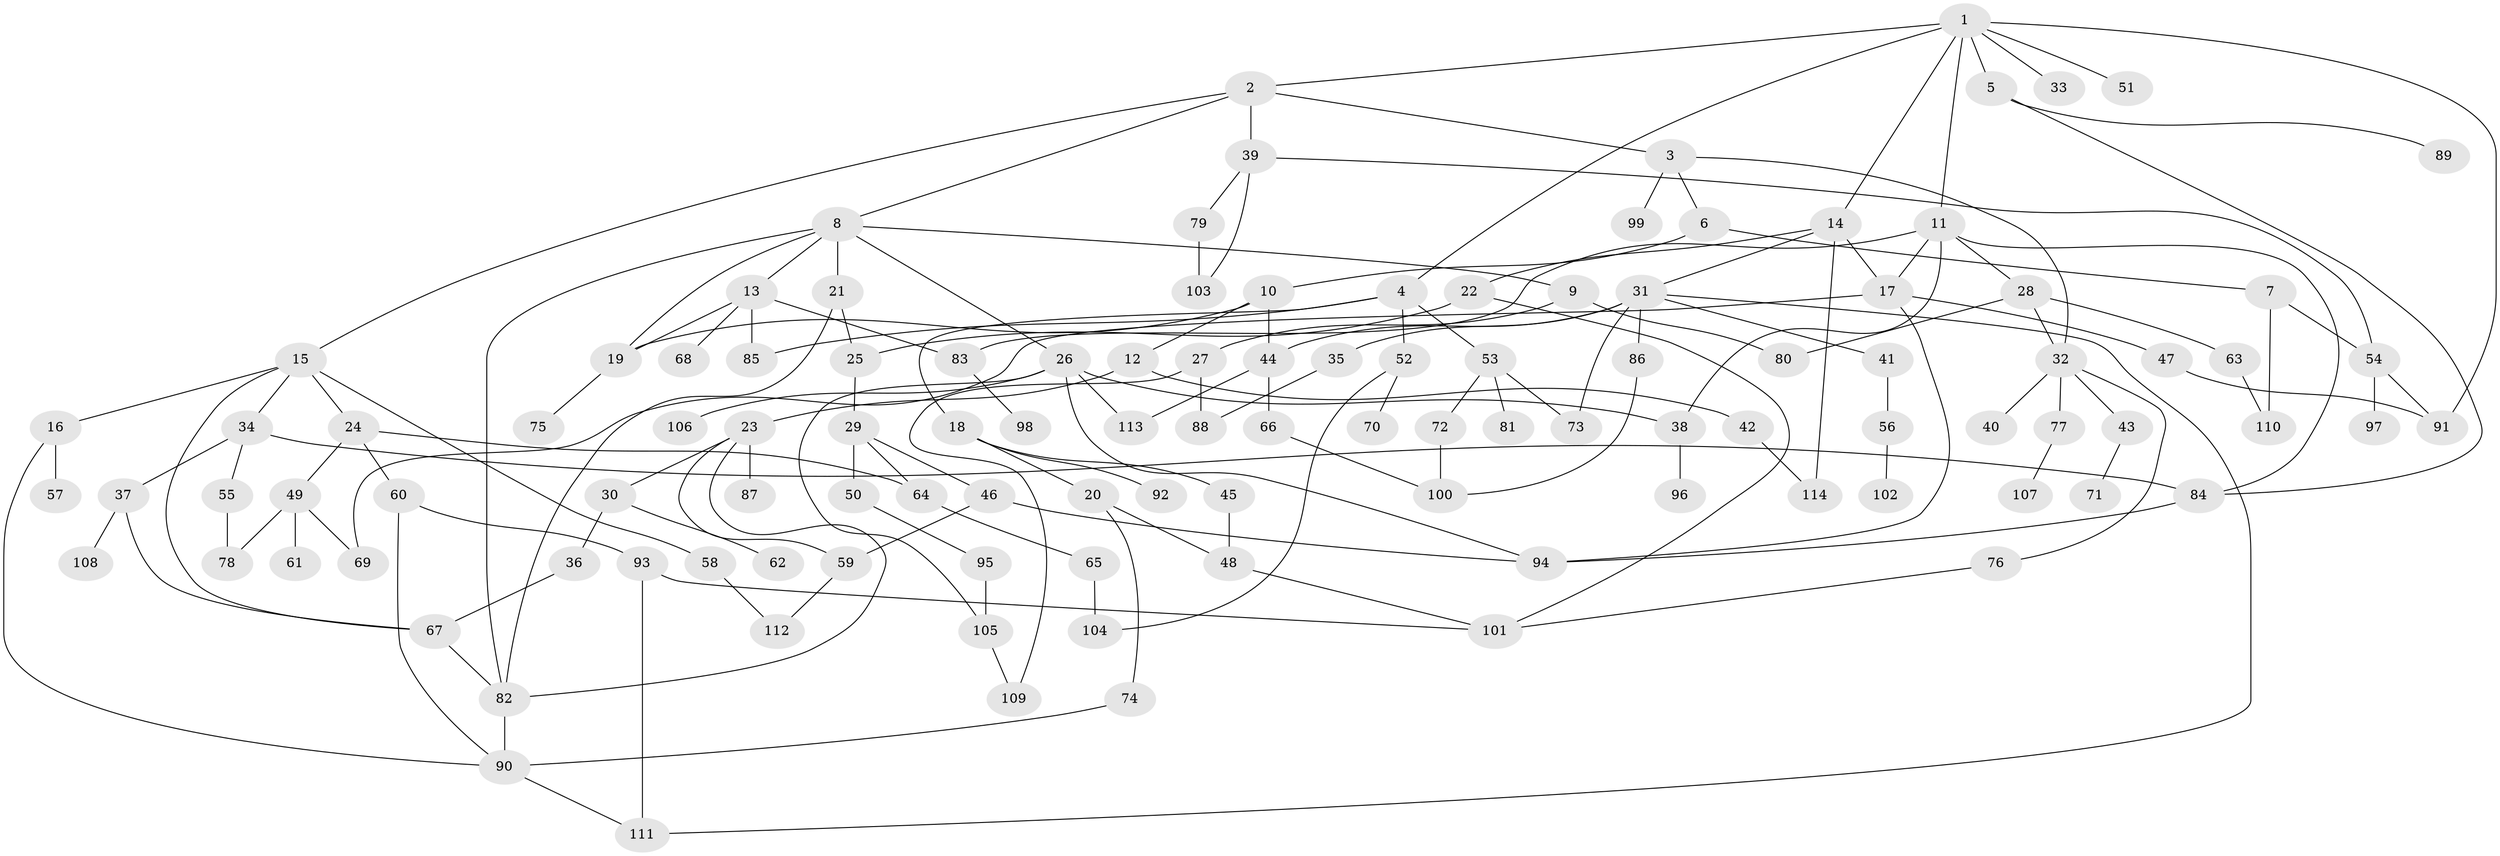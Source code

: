 // Generated by graph-tools (version 1.1) at 2025/10/02/27/25 16:10:55]
// undirected, 114 vertices, 161 edges
graph export_dot {
graph [start="1"]
  node [color=gray90,style=filled];
  1;
  2;
  3;
  4;
  5;
  6;
  7;
  8;
  9;
  10;
  11;
  12;
  13;
  14;
  15;
  16;
  17;
  18;
  19;
  20;
  21;
  22;
  23;
  24;
  25;
  26;
  27;
  28;
  29;
  30;
  31;
  32;
  33;
  34;
  35;
  36;
  37;
  38;
  39;
  40;
  41;
  42;
  43;
  44;
  45;
  46;
  47;
  48;
  49;
  50;
  51;
  52;
  53;
  54;
  55;
  56;
  57;
  58;
  59;
  60;
  61;
  62;
  63;
  64;
  65;
  66;
  67;
  68;
  69;
  70;
  71;
  72;
  73;
  74;
  75;
  76;
  77;
  78;
  79;
  80;
  81;
  82;
  83;
  84;
  85;
  86;
  87;
  88;
  89;
  90;
  91;
  92;
  93;
  94;
  95;
  96;
  97;
  98;
  99;
  100;
  101;
  102;
  103;
  104;
  105;
  106;
  107;
  108;
  109;
  110;
  111;
  112;
  113;
  114;
  1 -- 2;
  1 -- 4;
  1 -- 5;
  1 -- 11;
  1 -- 14;
  1 -- 33;
  1 -- 51;
  1 -- 91;
  2 -- 3;
  2 -- 8;
  2 -- 15;
  2 -- 39;
  3 -- 6;
  3 -- 32;
  3 -- 99;
  4 -- 18;
  4 -- 52;
  4 -- 53;
  4 -- 85;
  5 -- 84;
  5 -- 89;
  6 -- 7;
  6 -- 10;
  7 -- 110;
  7 -- 54;
  8 -- 9;
  8 -- 13;
  8 -- 19;
  8 -- 21;
  8 -- 26;
  8 -- 82;
  9 -- 27;
  9 -- 80;
  10 -- 12;
  10 -- 44;
  10 -- 19;
  11 -- 28;
  11 -- 38;
  11 -- 84;
  11 -- 83;
  11 -- 17;
  12 -- 23;
  12 -- 42;
  13 -- 68;
  13 -- 83;
  13 -- 85;
  13 -- 19;
  14 -- 17;
  14 -- 22;
  14 -- 31;
  14 -- 114;
  15 -- 16;
  15 -- 24;
  15 -- 34;
  15 -- 58;
  15 -- 67;
  16 -- 57;
  16 -- 90;
  17 -- 47;
  17 -- 94;
  17 -- 69;
  18 -- 20;
  18 -- 45;
  18 -- 92;
  19 -- 75;
  20 -- 48;
  20 -- 74;
  21 -- 82;
  21 -- 25;
  22 -- 25;
  22 -- 101;
  23 -- 30;
  23 -- 87;
  23 -- 59;
  23 -- 82;
  24 -- 49;
  24 -- 60;
  24 -- 64;
  25 -- 29;
  26 -- 105;
  26 -- 106;
  26 -- 94;
  26 -- 113;
  26 -- 38;
  27 -- 88;
  27 -- 109;
  28 -- 63;
  28 -- 80;
  28 -- 32;
  29 -- 46;
  29 -- 50;
  29 -- 64;
  30 -- 36;
  30 -- 62;
  31 -- 35;
  31 -- 41;
  31 -- 73;
  31 -- 86;
  31 -- 111;
  31 -- 44;
  32 -- 40;
  32 -- 43;
  32 -- 76;
  32 -- 77;
  34 -- 37;
  34 -- 55;
  34 -- 84;
  35 -- 88;
  36 -- 67;
  37 -- 67;
  37 -- 108;
  38 -- 96;
  39 -- 54;
  39 -- 79;
  39 -- 103;
  41 -- 56;
  42 -- 114;
  43 -- 71;
  44 -- 66;
  44 -- 113;
  45 -- 48;
  46 -- 59;
  46 -- 94;
  47 -- 91;
  48 -- 101;
  49 -- 61;
  49 -- 69;
  49 -- 78;
  50 -- 95;
  52 -- 70;
  52 -- 104;
  53 -- 72;
  53 -- 81;
  53 -- 73;
  54 -- 91;
  54 -- 97;
  55 -- 78;
  56 -- 102;
  58 -- 112;
  59 -- 112;
  60 -- 93;
  60 -- 90;
  63 -- 110;
  64 -- 65;
  65 -- 104;
  66 -- 100;
  67 -- 82;
  72 -- 100;
  74 -- 90;
  76 -- 101;
  77 -- 107;
  79 -- 103;
  82 -- 90;
  83 -- 98;
  84 -- 94;
  86 -- 100;
  90 -- 111;
  93 -- 101;
  93 -- 111;
  95 -- 105;
  105 -- 109;
}

